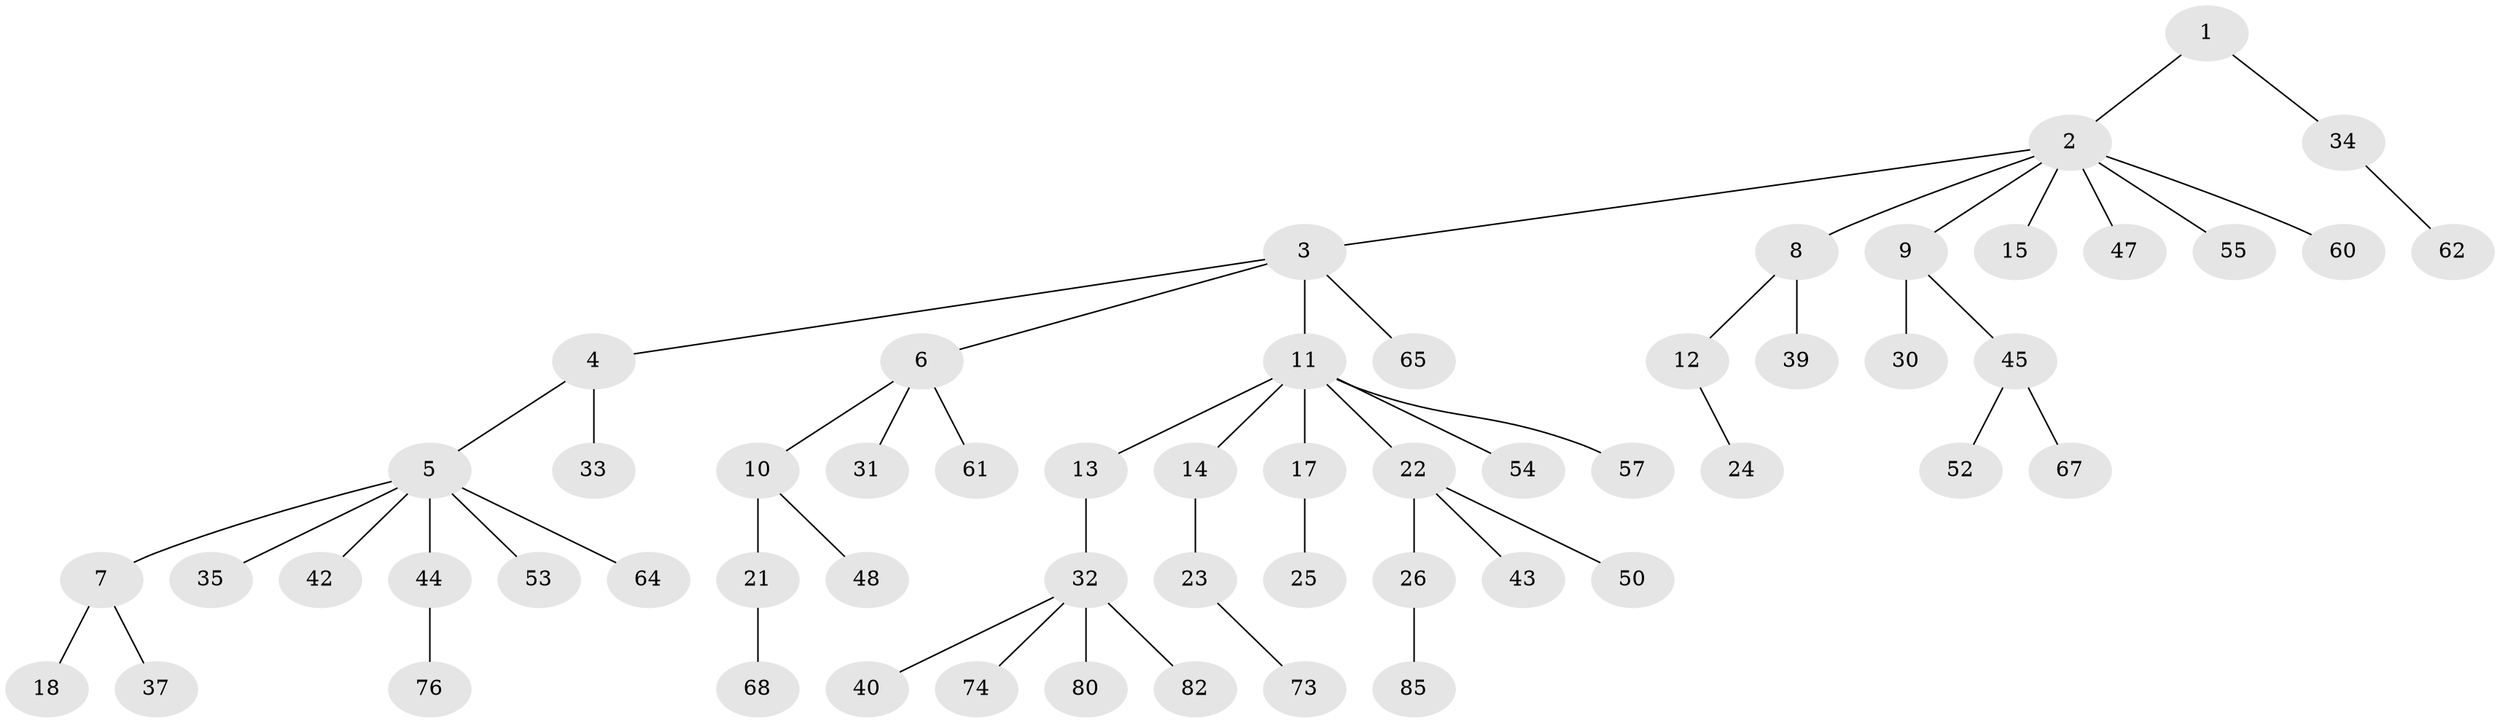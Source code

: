 // original degree distribution, {2: 0.27586206896551724, 9: 0.011494252873563218, 6: 0.011494252873563218, 4: 0.06896551724137931, 5: 0.022988505747126436, 3: 0.09195402298850575, 7: 0.011494252873563218, 1: 0.5057471264367817}
// Generated by graph-tools (version 1.1) at 2025/42/03/06/25 10:42:05]
// undirected, 57 vertices, 56 edges
graph export_dot {
graph [start="1"]
  node [color=gray90,style=filled];
  1 [super="+27"];
  2 [super="+71"];
  3 [super="+63"];
  4 [super="+75"];
  5 [super="+20"];
  6 [super="+19"];
  7 [super="+16"];
  8 [super="+86"];
  9 [super="+28"];
  10;
  11 [super="+38"];
  12 [super="+70"];
  13;
  14 [super="+83"];
  15;
  17;
  18 [super="+78"];
  21 [super="+66"];
  22 [super="+41"];
  23 [super="+81"];
  24 [super="+49"];
  25;
  26 [super="+29"];
  30 [super="+59"];
  31 [super="+51"];
  32 [super="+69"];
  33 [super="+36"];
  34;
  35 [super="+77"];
  37;
  39 [super="+46"];
  40;
  42;
  43 [super="+84"];
  44 [super="+56"];
  45 [super="+72"];
  47;
  48 [super="+87"];
  50 [super="+58"];
  52;
  53;
  54;
  55;
  57;
  60;
  61;
  62 [super="+79"];
  64;
  65;
  67;
  68;
  73;
  74;
  76;
  80;
  82;
  85;
  1 -- 2;
  1 -- 34;
  2 -- 3;
  2 -- 8;
  2 -- 9;
  2 -- 15;
  2 -- 47;
  2 -- 55;
  2 -- 60;
  3 -- 4;
  3 -- 6;
  3 -- 11;
  3 -- 65;
  4 -- 5;
  4 -- 33;
  5 -- 7;
  5 -- 53;
  5 -- 64;
  5 -- 35;
  5 -- 42;
  5 -- 44;
  6 -- 10;
  6 -- 31;
  6 -- 61;
  7 -- 18;
  7 -- 37;
  8 -- 12;
  8 -- 39;
  9 -- 45;
  9 -- 30;
  10 -- 21;
  10 -- 48;
  11 -- 13;
  11 -- 14;
  11 -- 17;
  11 -- 22;
  11 -- 57;
  11 -- 54;
  12 -- 24;
  13 -- 32;
  14 -- 23;
  17 -- 25;
  21 -- 68;
  22 -- 26;
  22 -- 50;
  22 -- 43;
  23 -- 73;
  26 -- 85;
  32 -- 40;
  32 -- 74;
  32 -- 80;
  32 -- 82;
  34 -- 62;
  44 -- 76;
  45 -- 52;
  45 -- 67;
}
